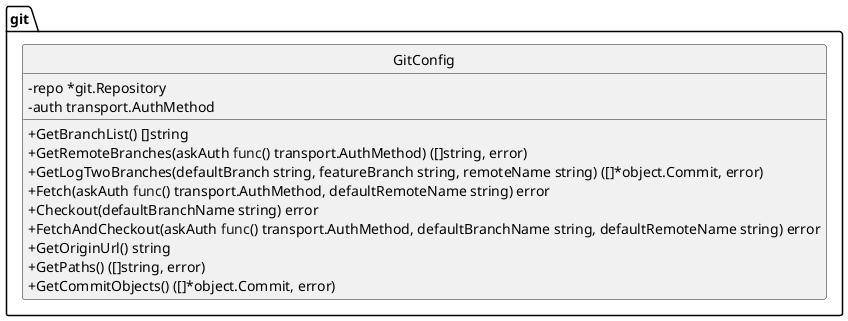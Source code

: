 @startuml
top to bottom direction
skinparam classAttributeIconSize 0
skinparam DefaultFontName Arial
skinparam DefaultFontSize 14
skinparam monochrome true
hide circle

namespace git {
    class GitConfig << (S,Aquamarine) >> {
        - repo *git.Repository
        - auth transport.AuthMethod

        + GetBranchList() []string
        + GetRemoteBranches(askAuth <font color=blue>func</font>() transport.AuthMethod) ([]string, error)
        + GetLogTwoBranches(defaultBranch string, featureBranch string, remoteName string) ([]*object.Commit, error)
        + Fetch(askAuth <font color=blue>func</font>() transport.AuthMethod, defaultRemoteName string) error
        + Checkout(defaultBranchName string) error
        + FetchAndCheckout(askAuth <font color=blue>func</font>() transport.AuthMethod, defaultBranchName string, defaultRemoteName string) error
        + GetOriginUrl() string
        + GetPaths() ([]string, error)
        + GetCommitObjects() ([]*object.Commit, error)

    }
}
 
@enduml